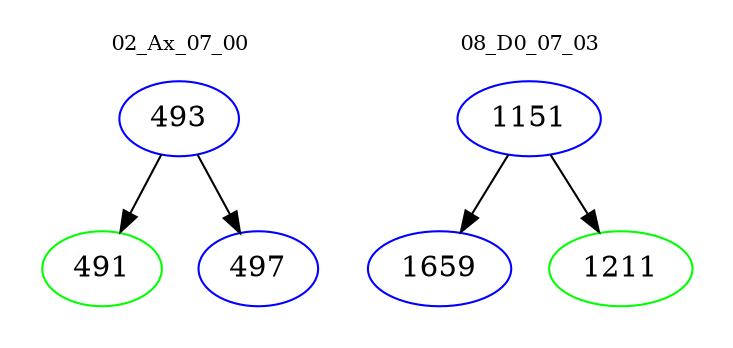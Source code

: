 digraph{
subgraph cluster_0 {
color = white
label = "02_Ax_07_00";
fontsize=10;
T0_493 [label="493", color="blue"]
T0_493 -> T0_491 [color="black"]
T0_491 [label="491", color="green"]
T0_493 -> T0_497 [color="black"]
T0_497 [label="497", color="blue"]
}
subgraph cluster_1 {
color = white
label = "08_D0_07_03";
fontsize=10;
T1_1151 [label="1151", color="blue"]
T1_1151 -> T1_1659 [color="black"]
T1_1659 [label="1659", color="blue"]
T1_1151 -> T1_1211 [color="black"]
T1_1211 [label="1211", color="green"]
}
}
